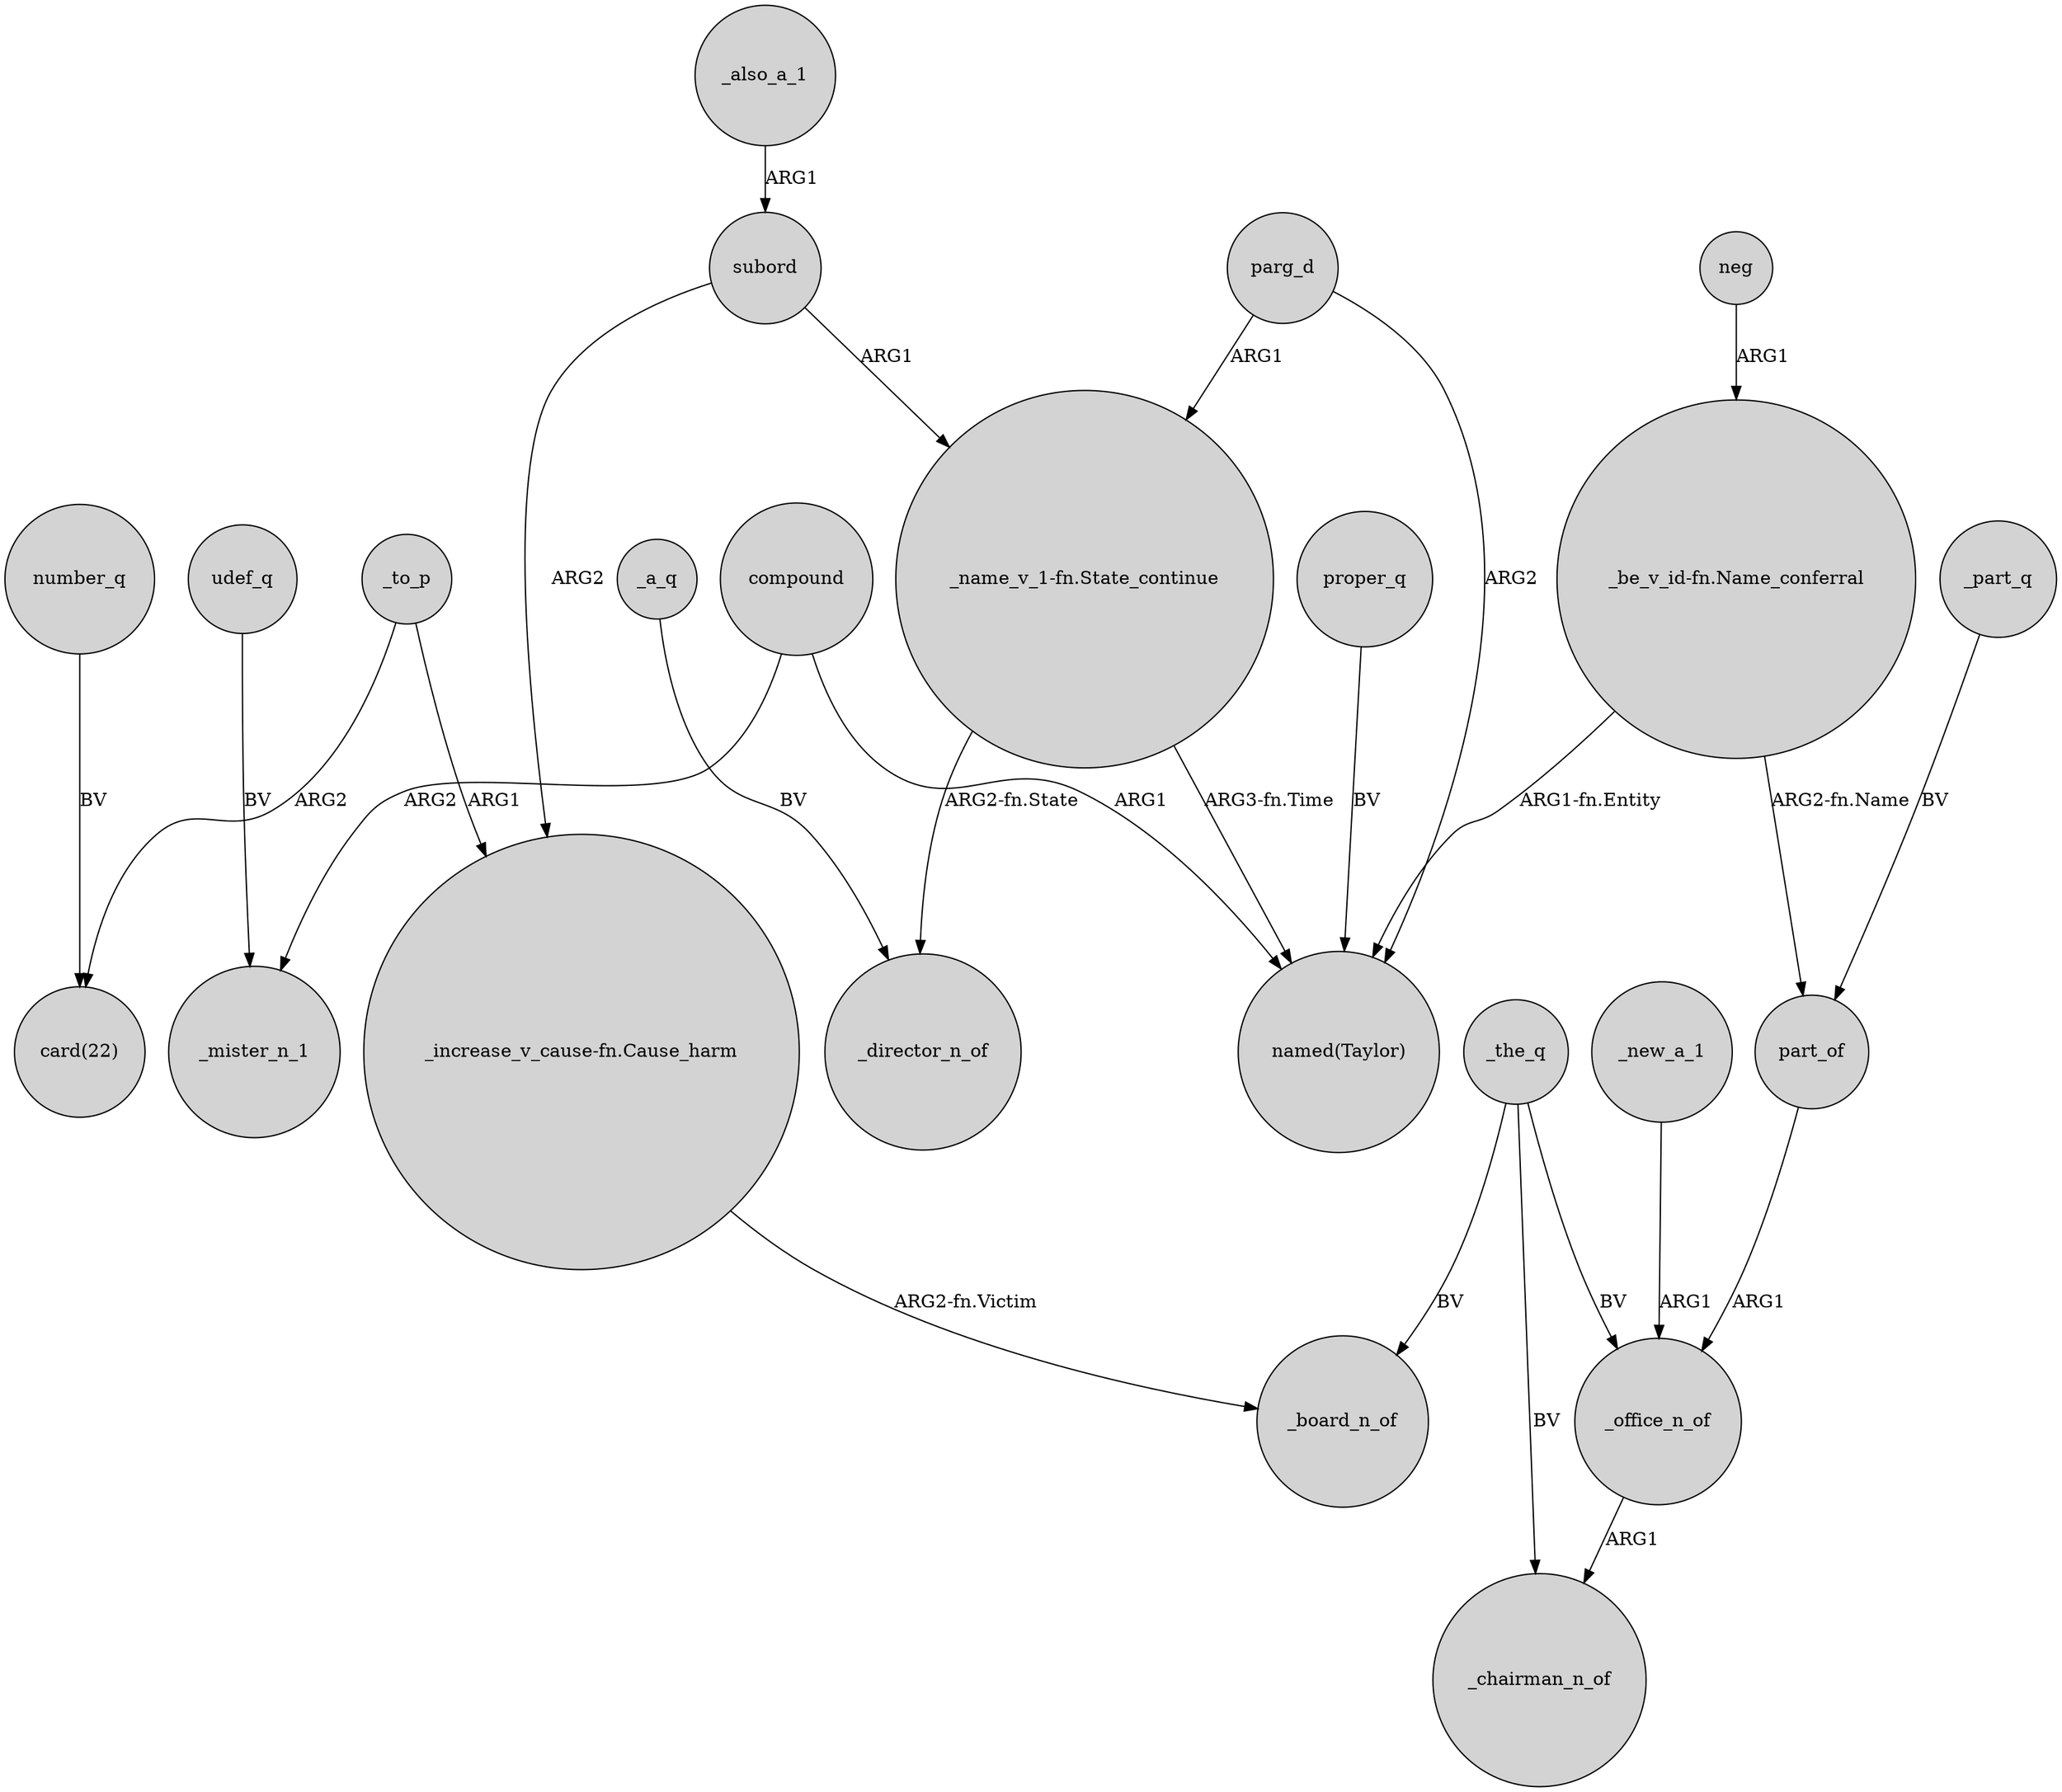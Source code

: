 digraph {
	node [shape=circle style=filled]
	compound -> _mister_n_1 [label=ARG2]
	_to_p -> "_increase_v_cause-fn.Cause_harm" [label=ARG1]
	number_q -> "card(22)" [label=BV]
	udef_q -> _mister_n_1 [label=BV]
	_the_q -> _board_n_of [label=BV]
	proper_q -> "named(Taylor)" [label=BV]
	_the_q -> _office_n_of [label=BV]
	neg -> "_be_v_id-fn.Name_conferral" [label=ARG1]
	"_name_v_1-fn.State_continue" -> _director_n_of [label="ARG2-fn.State"]
	_also_a_1 -> subord [label=ARG1]
	"_be_v_id-fn.Name_conferral" -> part_of [label="ARG2-fn.Name"]
	_part_q -> part_of [label=BV]
	compound -> "named(Taylor)" [label=ARG1]
	_office_n_of -> _chairman_n_of [label=ARG1]
	subord -> "_increase_v_cause-fn.Cause_harm" [label=ARG2]
	"_name_v_1-fn.State_continue" -> "named(Taylor)" [label="ARG3-fn.Time"]
	subord -> "_name_v_1-fn.State_continue" [label=ARG1]
	parg_d -> "_name_v_1-fn.State_continue" [label=ARG1]
	"_be_v_id-fn.Name_conferral" -> "named(Taylor)" [label="ARG1-fn.Entity"]
	parg_d -> "named(Taylor)" [label=ARG2]
	_new_a_1 -> _office_n_of [label=ARG1]
	_a_q -> _director_n_of [label=BV]
	_the_q -> _chairman_n_of [label=BV]
	part_of -> _office_n_of [label=ARG1]
	_to_p -> "card(22)" [label=ARG2]
	"_increase_v_cause-fn.Cause_harm" -> _board_n_of [label="ARG2-fn.Victim"]
}
